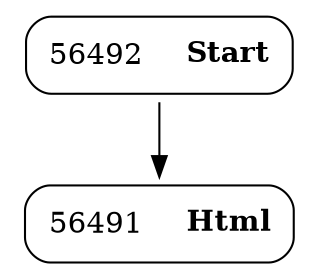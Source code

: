 digraph ast {
node [shape=none];
56491 [label=<<TABLE border='1' cellspacing='0' cellpadding='10' style='rounded' ><TR><TD border='0'>56491</TD><TD border='0'><B>Html</B></TD></TR></TABLE>>];
56492 [label=<<TABLE border='1' cellspacing='0' cellpadding='10' style='rounded' ><TR><TD border='0'>56492</TD><TD border='0'><B>Start</B></TD></TR></TABLE>>];
56492 -> 56491 [weight=2];
}
